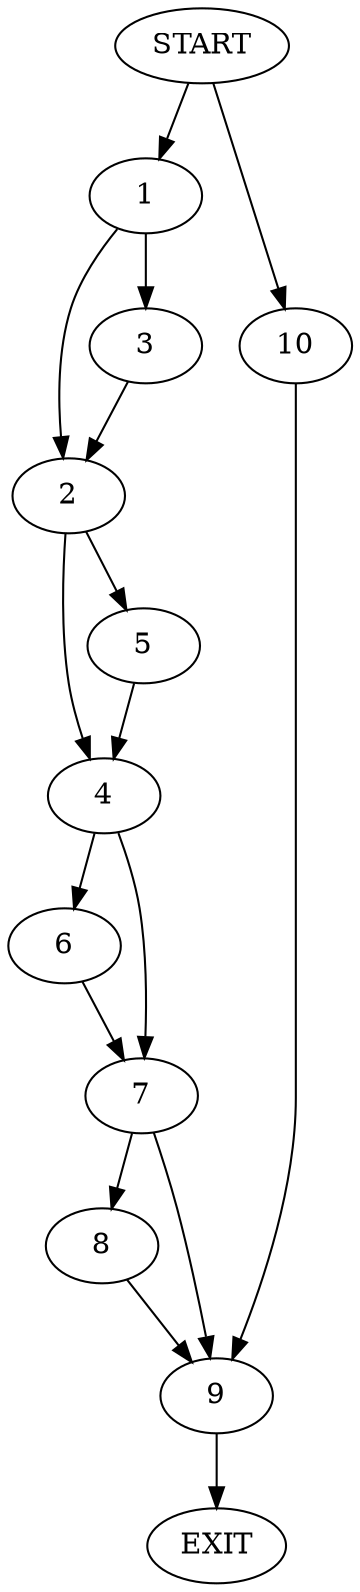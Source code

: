 digraph {
0 [label="START"]
11 [label="EXIT"]
0 -> 1
1 -> 2
1 -> 3
2 -> 4
2 -> 5
3 -> 2
4 -> 6
4 -> 7
5 -> 4
6 -> 7
7 -> 8
7 -> 9
9 -> 11
8 -> 9
0 -> 10
10 -> 9
}
